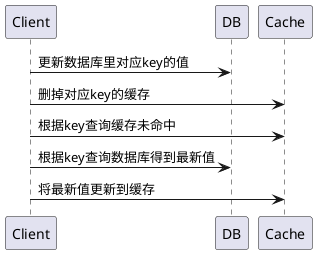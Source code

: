 @startuml
Client -> DB: 更新数据库里对应key的值
Client -> Cache: 删掉对应key的缓存
Client -> Cache: 根据key查询缓存未命中
Client -> DB: 根据key查询数据库得到最新值
Client -> Cache: 将最新值更新到缓存
@enduml